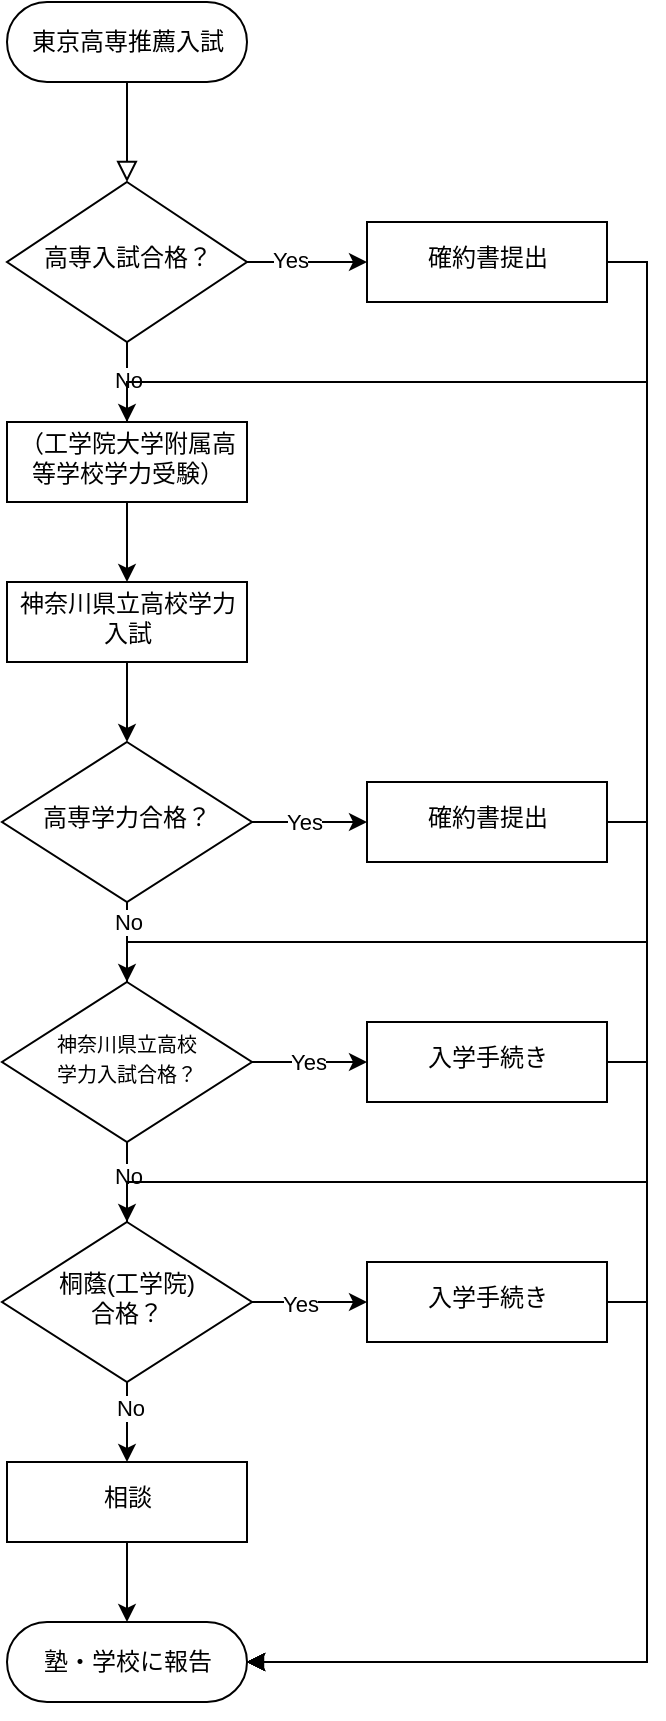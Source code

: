 <mxfile version="22.1.3" type="github">
  <diagram id="C5RBs43oDa-KdzZeNtuy" name="Page-1">
    <mxGraphModel dx="1467" dy="843" grid="1" gridSize="10" guides="1" tooltips="1" connect="1" arrows="1" fold="1" page="1" pageScale="1" pageWidth="827" pageHeight="1169" math="0" shadow="0">
      <root>
        <mxCell id="WIyWlLk6GJQsqaUBKTNV-0" />
        <mxCell id="WIyWlLk6GJQsqaUBKTNV-1" parent="WIyWlLk6GJQsqaUBKTNV-0" />
        <mxCell id="WIyWlLk6GJQsqaUBKTNV-2" value="" style="rounded=0;html=1;jettySize=auto;orthogonalLoop=1;fontSize=11;endArrow=block;endFill=0;endSize=8;strokeWidth=1;shadow=0;labelBackgroundColor=none;edgeStyle=orthogonalEdgeStyle;" parent="WIyWlLk6GJQsqaUBKTNV-1" source="WIyWlLk6GJQsqaUBKTNV-3" target="WIyWlLk6GJQsqaUBKTNV-6" edge="1">
          <mxGeometry relative="1" as="geometry" />
        </mxCell>
        <mxCell id="WIyWlLk6GJQsqaUBKTNV-3" value="東京高専推薦入試" style="rounded=1;whiteSpace=wrap;html=1;fontSize=12;glass=0;strokeWidth=1;shadow=0;arcSize=50;" parent="WIyWlLk6GJQsqaUBKTNV-1" vertex="1">
          <mxGeometry x="254.5" y="158" width="120" height="40" as="geometry" />
        </mxCell>
        <mxCell id="qp_lUEHwBgT6nz4u046J-1" value="" style="edgeStyle=orthogonalEdgeStyle;rounded=0;orthogonalLoop=1;jettySize=auto;html=1;" edge="1" parent="WIyWlLk6GJQsqaUBKTNV-1" source="WIyWlLk6GJQsqaUBKTNV-6" target="qp_lUEHwBgT6nz4u046J-0">
          <mxGeometry relative="1" as="geometry" />
        </mxCell>
        <mxCell id="qp_lUEHwBgT6nz4u046J-3" value="No" style="edgeLabel;html=1;align=center;verticalAlign=middle;resizable=0;points=[];" vertex="1" connectable="0" parent="qp_lUEHwBgT6nz4u046J-1">
          <mxGeometry x="-0.05" relative="1" as="geometry">
            <mxPoint as="offset" />
          </mxGeometry>
        </mxCell>
        <mxCell id="qp_lUEHwBgT6nz4u046J-12" value="" style="edgeStyle=orthogonalEdgeStyle;rounded=0;orthogonalLoop=1;jettySize=auto;html=1;" edge="1" parent="WIyWlLk6GJQsqaUBKTNV-1" source="WIyWlLk6GJQsqaUBKTNV-6" target="qp_lUEHwBgT6nz4u046J-11">
          <mxGeometry relative="1" as="geometry" />
        </mxCell>
        <mxCell id="qp_lUEHwBgT6nz4u046J-13" value="Yes" style="edgeLabel;html=1;align=center;verticalAlign=middle;resizable=0;points=[];" vertex="1" connectable="0" parent="qp_lUEHwBgT6nz4u046J-12">
          <mxGeometry x="-0.286" y="1" relative="1" as="geometry">
            <mxPoint as="offset" />
          </mxGeometry>
        </mxCell>
        <mxCell id="WIyWlLk6GJQsqaUBKTNV-6" value="高専入試合格？" style="rhombus;whiteSpace=wrap;html=1;shadow=0;fontFamily=Helvetica;fontSize=12;align=center;strokeWidth=1;spacing=6;spacingTop=-4;" parent="WIyWlLk6GJQsqaUBKTNV-1" vertex="1">
          <mxGeometry x="254.5" y="248" width="120" height="80" as="geometry" />
        </mxCell>
        <mxCell id="qp_lUEHwBgT6nz4u046J-5" value="" style="edgeStyle=orthogonalEdgeStyle;rounded=0;orthogonalLoop=1;jettySize=auto;html=1;" edge="1" parent="WIyWlLk6GJQsqaUBKTNV-1" source="qp_lUEHwBgT6nz4u046J-0" target="qp_lUEHwBgT6nz4u046J-4">
          <mxGeometry relative="1" as="geometry" />
        </mxCell>
        <mxCell id="qp_lUEHwBgT6nz4u046J-48" style="edgeStyle=orthogonalEdgeStyle;rounded=0;orthogonalLoop=1;jettySize=auto;html=1;exitX=0.5;exitY=0;exitDx=0;exitDy=0;entryX=1;entryY=0.5;entryDx=0;entryDy=0;" edge="1" parent="WIyWlLk6GJQsqaUBKTNV-1" source="qp_lUEHwBgT6nz4u046J-0" target="qp_lUEHwBgT6nz4u046J-37">
          <mxGeometry relative="1" as="geometry">
            <Array as="points">
              <mxPoint x="314.5" y="348" />
              <mxPoint x="574.5" y="348" />
              <mxPoint x="574.5" y="988" />
            </Array>
          </mxGeometry>
        </mxCell>
        <mxCell id="qp_lUEHwBgT6nz4u046J-0" value="（工学院大学附属高等学校学力受験）" style="whiteSpace=wrap;html=1;shadow=0;strokeWidth=1;spacing=6;spacingTop=-4;" vertex="1" parent="WIyWlLk6GJQsqaUBKTNV-1">
          <mxGeometry x="254.5" y="368" width="120" height="40" as="geometry" />
        </mxCell>
        <mxCell id="qp_lUEHwBgT6nz4u046J-7" value="" style="edgeStyle=orthogonalEdgeStyle;rounded=0;orthogonalLoop=1;jettySize=auto;html=1;" edge="1" parent="WIyWlLk6GJQsqaUBKTNV-1" source="qp_lUEHwBgT6nz4u046J-4" target="qp_lUEHwBgT6nz4u046J-6">
          <mxGeometry relative="1" as="geometry" />
        </mxCell>
        <mxCell id="qp_lUEHwBgT6nz4u046J-4" value="神奈川県立高校学力入試" style="whiteSpace=wrap;html=1;shadow=0;strokeWidth=1;spacing=6;spacingTop=-4;" vertex="1" parent="WIyWlLk6GJQsqaUBKTNV-1">
          <mxGeometry x="254.5" y="448" width="120" height="40" as="geometry" />
        </mxCell>
        <mxCell id="qp_lUEHwBgT6nz4u046J-9" value="" style="edgeStyle=orthogonalEdgeStyle;rounded=0;orthogonalLoop=1;jettySize=auto;html=1;" edge="1" parent="WIyWlLk6GJQsqaUBKTNV-1" source="qp_lUEHwBgT6nz4u046J-6" target="qp_lUEHwBgT6nz4u046J-8">
          <mxGeometry relative="1" as="geometry" />
        </mxCell>
        <mxCell id="qp_lUEHwBgT6nz4u046J-10" value="Yes" style="edgeLabel;html=1;align=center;verticalAlign=middle;resizable=0;points=[];" vertex="1" connectable="0" parent="qp_lUEHwBgT6nz4u046J-9">
          <mxGeometry x="0.067" y="-4" relative="1" as="geometry">
            <mxPoint x="-5" y="-4" as="offset" />
          </mxGeometry>
        </mxCell>
        <mxCell id="qp_lUEHwBgT6nz4u046J-18" value="" style="edgeStyle=orthogonalEdgeStyle;rounded=0;orthogonalLoop=1;jettySize=auto;html=1;" edge="1" parent="WIyWlLk6GJQsqaUBKTNV-1" source="qp_lUEHwBgT6nz4u046J-6" target="qp_lUEHwBgT6nz4u046J-17">
          <mxGeometry relative="1" as="geometry" />
        </mxCell>
        <mxCell id="qp_lUEHwBgT6nz4u046J-20" value="No" style="edgeLabel;html=1;align=center;verticalAlign=middle;resizable=0;points=[];" vertex="1" connectable="0" parent="qp_lUEHwBgT6nz4u046J-18">
          <mxGeometry x="0.28" y="1" relative="1" as="geometry">
            <mxPoint x="-1" y="-16" as="offset" />
          </mxGeometry>
        </mxCell>
        <mxCell id="qp_lUEHwBgT6nz4u046J-6" value="高専学力合格？" style="rhombus;whiteSpace=wrap;html=1;shadow=0;strokeWidth=1;spacing=6;spacingTop=-4;" vertex="1" parent="WIyWlLk6GJQsqaUBKTNV-1">
          <mxGeometry x="252" y="528" width="125" height="80" as="geometry" />
        </mxCell>
        <mxCell id="qp_lUEHwBgT6nz4u046J-43" style="edgeStyle=orthogonalEdgeStyle;rounded=0;orthogonalLoop=1;jettySize=auto;html=1;exitX=1;exitY=0.5;exitDx=0;exitDy=0;entryX=1;entryY=0.5;entryDx=0;entryDy=0;" edge="1" parent="WIyWlLk6GJQsqaUBKTNV-1" source="qp_lUEHwBgT6nz4u046J-8" target="qp_lUEHwBgT6nz4u046J-37">
          <mxGeometry relative="1" as="geometry" />
        </mxCell>
        <mxCell id="qp_lUEHwBgT6nz4u046J-8" value="確約書提出" style="whiteSpace=wrap;html=1;shadow=0;strokeWidth=1;spacing=6;spacingTop=-4;" vertex="1" parent="WIyWlLk6GJQsqaUBKTNV-1">
          <mxGeometry x="434.5" y="548" width="120" height="40" as="geometry" />
        </mxCell>
        <mxCell id="qp_lUEHwBgT6nz4u046J-44" style="edgeStyle=orthogonalEdgeStyle;rounded=0;orthogonalLoop=1;jettySize=auto;html=1;exitX=1;exitY=0.5;exitDx=0;exitDy=0;entryX=1;entryY=0.5;entryDx=0;entryDy=0;" edge="1" parent="WIyWlLk6GJQsqaUBKTNV-1" source="qp_lUEHwBgT6nz4u046J-11" target="qp_lUEHwBgT6nz4u046J-37">
          <mxGeometry relative="1" as="geometry" />
        </mxCell>
        <mxCell id="qp_lUEHwBgT6nz4u046J-11" value="確約書提出" style="whiteSpace=wrap;html=1;shadow=0;strokeWidth=1;spacing=6;spacingTop=-4;" vertex="1" parent="WIyWlLk6GJQsqaUBKTNV-1">
          <mxGeometry x="434.5" y="268" width="120" height="40" as="geometry" />
        </mxCell>
        <mxCell id="qp_lUEHwBgT6nz4u046J-22" value="" style="edgeStyle=orthogonalEdgeStyle;rounded=0;orthogonalLoop=1;jettySize=auto;html=1;" edge="1" parent="WIyWlLk6GJQsqaUBKTNV-1" source="qp_lUEHwBgT6nz4u046J-17" target="qp_lUEHwBgT6nz4u046J-21">
          <mxGeometry relative="1" as="geometry" />
        </mxCell>
        <mxCell id="qp_lUEHwBgT6nz4u046J-23" value="Yes" style="edgeLabel;html=1;align=center;verticalAlign=middle;resizable=0;points=[];" vertex="1" connectable="0" parent="qp_lUEHwBgT6nz4u046J-22">
          <mxGeometry x="-0.042" y="-3" relative="1" as="geometry">
            <mxPoint y="-3" as="offset" />
          </mxGeometry>
        </mxCell>
        <mxCell id="qp_lUEHwBgT6nz4u046J-29" value="" style="edgeStyle=orthogonalEdgeStyle;rounded=0;orthogonalLoop=1;jettySize=auto;html=1;" edge="1" parent="WIyWlLk6GJQsqaUBKTNV-1" source="qp_lUEHwBgT6nz4u046J-17" target="qp_lUEHwBgT6nz4u046J-28">
          <mxGeometry relative="1" as="geometry" />
        </mxCell>
        <mxCell id="qp_lUEHwBgT6nz4u046J-30" value="No" style="edgeLabel;html=1;align=center;verticalAlign=middle;resizable=0;points=[];" vertex="1" connectable="0" parent="qp_lUEHwBgT6nz4u046J-29">
          <mxGeometry x="-0.15" relative="1" as="geometry">
            <mxPoint as="offset" />
          </mxGeometry>
        </mxCell>
        <mxCell id="qp_lUEHwBgT6nz4u046J-46" style="edgeStyle=orthogonalEdgeStyle;rounded=0;orthogonalLoop=1;jettySize=auto;html=1;exitX=0.5;exitY=0;exitDx=0;exitDy=0;entryX=1;entryY=0.5;entryDx=0;entryDy=0;" edge="1" parent="WIyWlLk6GJQsqaUBKTNV-1" source="qp_lUEHwBgT6nz4u046J-17" target="qp_lUEHwBgT6nz4u046J-37">
          <mxGeometry relative="1" as="geometry">
            <Array as="points">
              <mxPoint x="314.5" y="628" />
              <mxPoint x="574.5" y="628" />
              <mxPoint x="574.5" y="988" />
            </Array>
          </mxGeometry>
        </mxCell>
        <mxCell id="qp_lUEHwBgT6nz4u046J-17" value="&lt;font style=&quot;font-size: 10px;&quot;&gt;神奈川県立高校&lt;br&gt;学力入試合格？&lt;/font&gt;" style="rhombus;whiteSpace=wrap;html=1;shadow=0;strokeWidth=1;spacing=6;spacingTop=-4;" vertex="1" parent="WIyWlLk6GJQsqaUBKTNV-1">
          <mxGeometry x="252" y="648" width="125" height="80" as="geometry" />
        </mxCell>
        <mxCell id="qp_lUEHwBgT6nz4u046J-42" style="edgeStyle=orthogonalEdgeStyle;rounded=0;orthogonalLoop=1;jettySize=auto;html=1;exitX=1;exitY=0.5;exitDx=0;exitDy=0;entryX=1;entryY=0.5;entryDx=0;entryDy=0;" edge="1" parent="WIyWlLk6GJQsqaUBKTNV-1" source="qp_lUEHwBgT6nz4u046J-21" target="qp_lUEHwBgT6nz4u046J-37">
          <mxGeometry relative="1" as="geometry" />
        </mxCell>
        <mxCell id="qp_lUEHwBgT6nz4u046J-21" value="入学手続き" style="whiteSpace=wrap;html=1;shadow=0;strokeWidth=1;spacing=6;spacingTop=-4;" vertex="1" parent="WIyWlLk6GJQsqaUBKTNV-1">
          <mxGeometry x="434.5" y="668" width="120" height="40" as="geometry" />
        </mxCell>
        <mxCell id="qp_lUEHwBgT6nz4u046J-32" value="" style="edgeStyle=orthogonalEdgeStyle;rounded=0;orthogonalLoop=1;jettySize=auto;html=1;" edge="1" parent="WIyWlLk6GJQsqaUBKTNV-1" source="qp_lUEHwBgT6nz4u046J-28" target="qp_lUEHwBgT6nz4u046J-31">
          <mxGeometry relative="1" as="geometry" />
        </mxCell>
        <mxCell id="qp_lUEHwBgT6nz4u046J-33" value="Yes" style="edgeLabel;html=1;align=center;verticalAlign=middle;resizable=0;points=[];" vertex="1" connectable="0" parent="qp_lUEHwBgT6nz4u046J-32">
          <mxGeometry x="-0.164" y="-1" relative="1" as="geometry">
            <mxPoint as="offset" />
          </mxGeometry>
        </mxCell>
        <mxCell id="qp_lUEHwBgT6nz4u046J-35" value="" style="edgeStyle=orthogonalEdgeStyle;rounded=0;orthogonalLoop=1;jettySize=auto;html=1;" edge="1" parent="WIyWlLk6GJQsqaUBKTNV-1" source="qp_lUEHwBgT6nz4u046J-28" target="qp_lUEHwBgT6nz4u046J-34">
          <mxGeometry relative="1" as="geometry" />
        </mxCell>
        <mxCell id="qp_lUEHwBgT6nz4u046J-36" value="No" style="edgeLabel;html=1;align=center;verticalAlign=middle;resizable=0;points=[];" vertex="1" connectable="0" parent="qp_lUEHwBgT6nz4u046J-35">
          <mxGeometry x="-0.378" y="1" relative="1" as="geometry">
            <mxPoint as="offset" />
          </mxGeometry>
        </mxCell>
        <mxCell id="qp_lUEHwBgT6nz4u046J-47" style="edgeStyle=orthogonalEdgeStyle;rounded=0;orthogonalLoop=1;jettySize=auto;html=1;exitX=0.5;exitY=0;exitDx=0;exitDy=0;entryX=1;entryY=0.5;entryDx=0;entryDy=0;" edge="1" parent="WIyWlLk6GJQsqaUBKTNV-1" source="qp_lUEHwBgT6nz4u046J-28" target="qp_lUEHwBgT6nz4u046J-37">
          <mxGeometry relative="1" as="geometry">
            <Array as="points">
              <mxPoint x="314.5" y="748" />
              <mxPoint x="574.5" y="748" />
              <mxPoint x="574.5" y="988" />
            </Array>
          </mxGeometry>
        </mxCell>
        <mxCell id="qp_lUEHwBgT6nz4u046J-28" value="&lt;span style=&quot;&quot;&gt;桐蔭(工学院)&lt;br&gt;合格？&lt;br&gt;&lt;/span&gt;" style="rhombus;whiteSpace=wrap;html=1;shadow=0;strokeWidth=1;spacing=6;spacingTop=-4;" vertex="1" parent="WIyWlLk6GJQsqaUBKTNV-1">
          <mxGeometry x="252" y="768" width="125" height="80" as="geometry" />
        </mxCell>
        <mxCell id="qp_lUEHwBgT6nz4u046J-31" value="入学手続き" style="whiteSpace=wrap;html=1;shadow=0;strokeWidth=1;spacing=6;spacingTop=-4;" vertex="1" parent="WIyWlLk6GJQsqaUBKTNV-1">
          <mxGeometry x="434.5" y="788" width="120" height="40" as="geometry" />
        </mxCell>
        <mxCell id="qp_lUEHwBgT6nz4u046J-38" value="" style="edgeStyle=orthogonalEdgeStyle;rounded=0;orthogonalLoop=1;jettySize=auto;html=1;" edge="1" parent="WIyWlLk6GJQsqaUBKTNV-1" source="qp_lUEHwBgT6nz4u046J-34" target="qp_lUEHwBgT6nz4u046J-37">
          <mxGeometry relative="1" as="geometry" />
        </mxCell>
        <mxCell id="qp_lUEHwBgT6nz4u046J-34" value="相談" style="whiteSpace=wrap;html=1;shadow=0;strokeWidth=1;spacing=6;spacingTop=-4;" vertex="1" parent="WIyWlLk6GJQsqaUBKTNV-1">
          <mxGeometry x="254.5" y="888" width="120" height="40" as="geometry" />
        </mxCell>
        <mxCell id="qp_lUEHwBgT6nz4u046J-41" value="" style="edgeStyle=orthogonalEdgeStyle;rounded=0;orthogonalLoop=1;jettySize=auto;html=1;entryX=1;entryY=0.5;entryDx=0;entryDy=0;startArrow=block;startFill=1;endArrow=none;endFill=0;" edge="1" parent="WIyWlLk6GJQsqaUBKTNV-1" source="qp_lUEHwBgT6nz4u046J-37" target="qp_lUEHwBgT6nz4u046J-31">
          <mxGeometry relative="1" as="geometry">
            <mxPoint x="454.5" y="988" as="targetPoint" />
          </mxGeometry>
        </mxCell>
        <mxCell id="qp_lUEHwBgT6nz4u046J-37" value="塾・学校に報告" style="rounded=1;whiteSpace=wrap;html=1;arcSize=50;" vertex="1" parent="WIyWlLk6GJQsqaUBKTNV-1">
          <mxGeometry x="254.5" y="968" width="120" height="40" as="geometry" />
        </mxCell>
        <mxCell id="qp_lUEHwBgT6nz4u046J-39" style="edgeStyle=orthogonalEdgeStyle;rounded=0;orthogonalLoop=1;jettySize=auto;html=1;exitX=0.5;exitY=1;exitDx=0;exitDy=0;" edge="1" parent="WIyWlLk6GJQsqaUBKTNV-1" source="qp_lUEHwBgT6nz4u046J-37" target="qp_lUEHwBgT6nz4u046J-37">
          <mxGeometry relative="1" as="geometry" />
        </mxCell>
      </root>
    </mxGraphModel>
  </diagram>
</mxfile>
